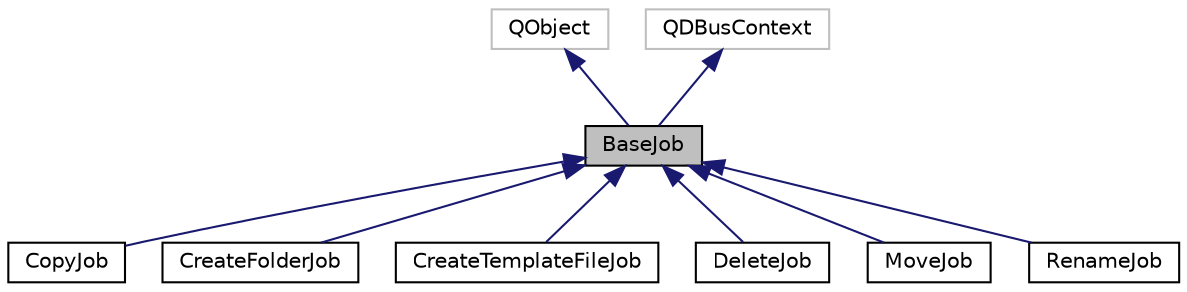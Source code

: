 digraph "BaseJob"
{
  edge [fontname="Helvetica",fontsize="10",labelfontname="Helvetica",labelfontsize="10"];
  node [fontname="Helvetica",fontsize="10",shape=record];
  Node0 [label="BaseJob",height=0.2,width=0.4,color="black", fillcolor="grey75", style="filled", fontcolor="black"];
  Node1 -> Node0 [dir="back",color="midnightblue",fontsize="10",style="solid",fontname="Helvetica"];
  Node1 [label="QObject",height=0.2,width=0.4,color="grey75", fillcolor="white", style="filled"];
  Node2 -> Node0 [dir="back",color="midnightblue",fontsize="10",style="solid",fontname="Helvetica"];
  Node2 [label="QDBusContext",height=0.2,width=0.4,color="grey75", fillcolor="white", style="filled"];
  Node0 -> Node3 [dir="back",color="midnightblue",fontsize="10",style="solid",fontname="Helvetica"];
  Node3 [label="CopyJob",height=0.2,width=0.4,color="black", fillcolor="white", style="filled",URL="$class_copy_job.html"];
  Node0 -> Node4 [dir="back",color="midnightblue",fontsize="10",style="solid",fontname="Helvetica"];
  Node4 [label="CreateFolderJob",height=0.2,width=0.4,color="black", fillcolor="white", style="filled",URL="$class_create_folder_job.html"];
  Node0 -> Node5 [dir="back",color="midnightblue",fontsize="10",style="solid",fontname="Helvetica"];
  Node5 [label="CreateTemplateFileJob",height=0.2,width=0.4,color="black", fillcolor="white", style="filled",URL="$class_create_template_file_job.html"];
  Node0 -> Node6 [dir="back",color="midnightblue",fontsize="10",style="solid",fontname="Helvetica"];
  Node6 [label="DeleteJob",height=0.2,width=0.4,color="black", fillcolor="white", style="filled",URL="$class_delete_job.html"];
  Node0 -> Node7 [dir="back",color="midnightblue",fontsize="10",style="solid",fontname="Helvetica"];
  Node7 [label="MoveJob",height=0.2,width=0.4,color="black", fillcolor="white", style="filled",URL="$class_move_job.html"];
  Node0 -> Node8 [dir="back",color="midnightblue",fontsize="10",style="solid",fontname="Helvetica"];
  Node8 [label="RenameJob",height=0.2,width=0.4,color="black", fillcolor="white", style="filled",URL="$class_rename_job.html"];
}
